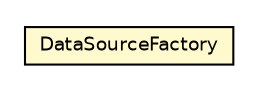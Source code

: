 #!/usr/local/bin/dot
#
# Class diagram 
# Generated by UMLGraph version R5_6 (http://www.umlgraph.org/)
#

digraph G {
	edge [fontname="Helvetica",fontsize=10,labelfontname="Helvetica",labelfontsize=10];
	node [fontname="Helvetica",fontsize=10,shape=plaintext];
	nodesep=0.25;
	ranksep=0.5;
	// net.ljcomputing.randy.data.DataSourceFactory
	c251 [label=<<table title="net.ljcomputing.randy.data.DataSourceFactory" border="0" cellborder="1" cellspacing="0" cellpadding="2" port="p" bgcolor="lemonChiffon" href="./DataSourceFactory.html">
		<tr><td><table border="0" cellspacing="0" cellpadding="1">
<tr><td align="center" balign="center"> DataSourceFactory </td></tr>
		</table></td></tr>
		</table>>, URL="./DataSourceFactory.html", fontname="Helvetica", fontcolor="black", fontsize=9.0];
}

